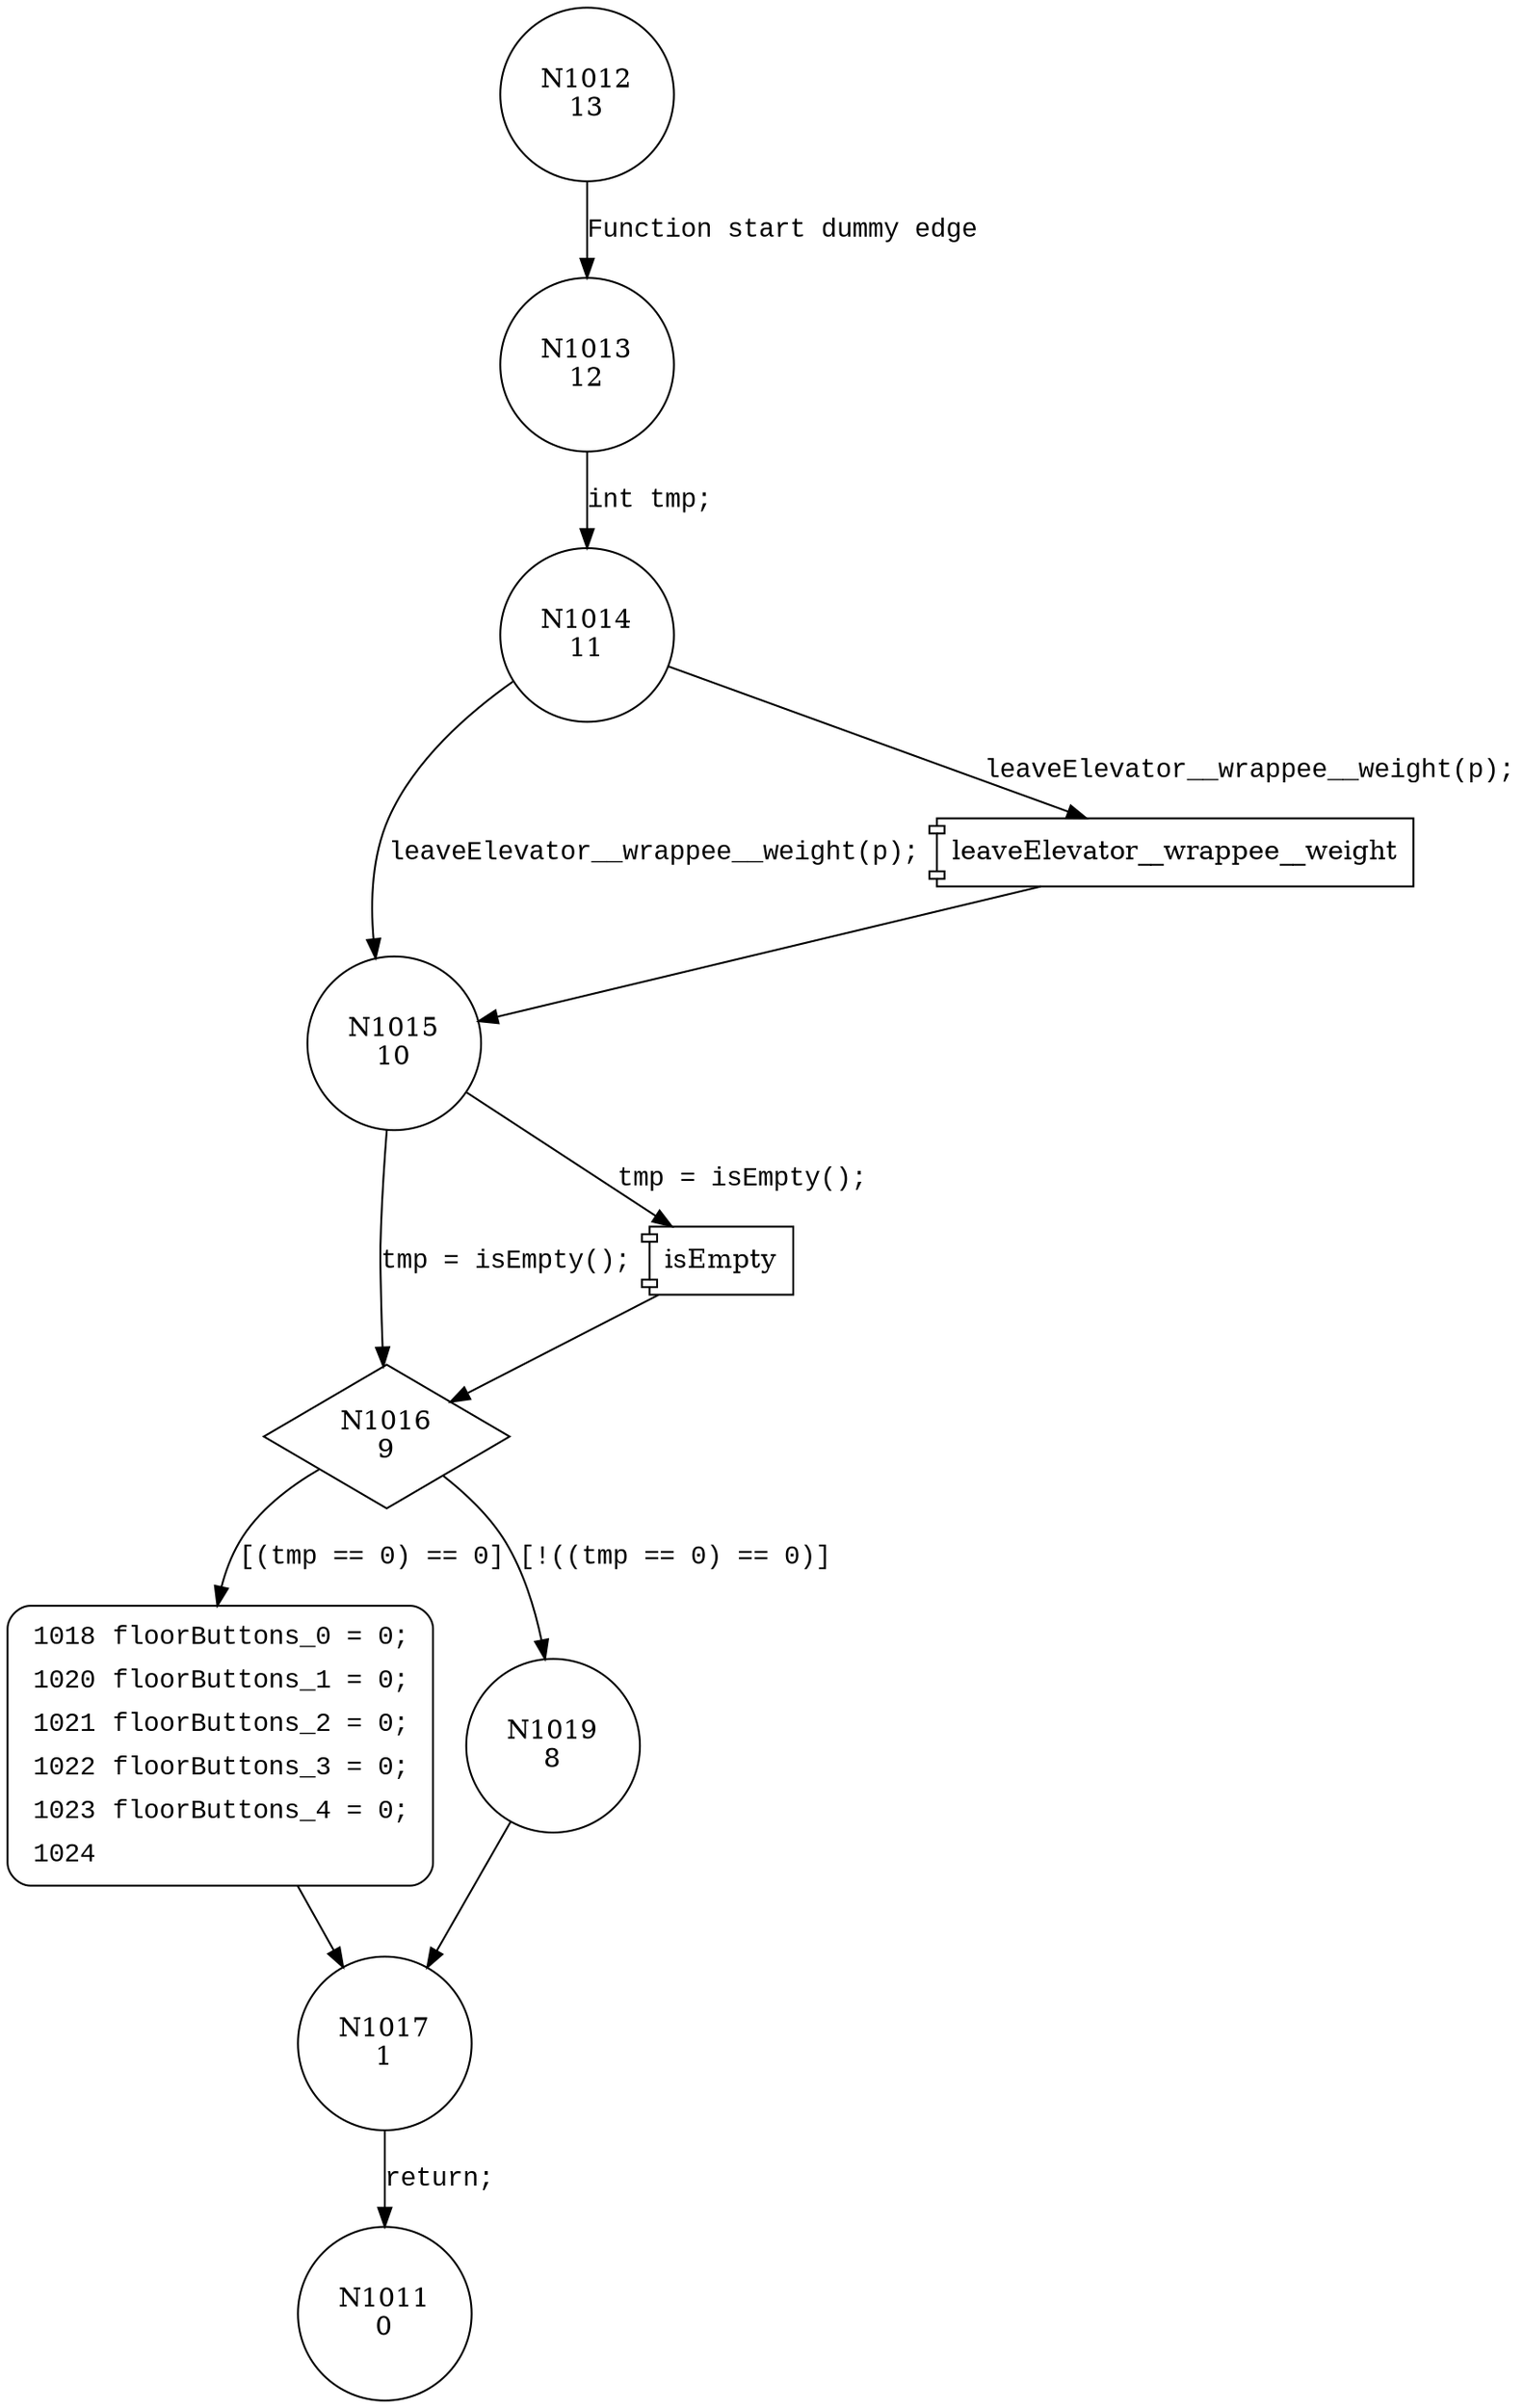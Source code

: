 digraph leaveElevator {
1012 [shape="circle" label="N1012\n13"]
1013 [shape="circle" label="N1013\n12"]
1014 [shape="circle" label="N1014\n11"]
1015 [shape="circle" label="N1015\n10"]
1016 [shape="diamond" label="N1016\n9"]
1018 [shape="circle" label="N1018\n7"]
1019 [shape="circle" label="N1019\n8"]
1017 [shape="circle" label="N1017\n1"]
1011 [shape="circle" label="N1011\n0"]
1018 [style="filled,bold" penwidth="1" fillcolor="white" fontname="Courier New" shape="Mrecord" label=<<table border="0" cellborder="0" cellpadding="3" bgcolor="white"><tr><td align="right">1018</td><td align="left">floorButtons_0 = 0;</td></tr><tr><td align="right">1020</td><td align="left">floorButtons_1 = 0;</td></tr><tr><td align="right">1021</td><td align="left">floorButtons_2 = 0;</td></tr><tr><td align="right">1022</td><td align="left">floorButtons_3 = 0;</td></tr><tr><td align="right">1023</td><td align="left">floorButtons_4 = 0;</td></tr><tr><td align="right">1024</td><td align="left"></td></tr></table>>]
1018 -> 1017[label=""]
1012 -> 1013 [label="Function start dummy edge" fontname="Courier New"]
100150 [shape="component" label="leaveElevator__wrappee__weight"]
1014 -> 100150 [label="leaveElevator__wrappee__weight(p);" fontname="Courier New"]
100150 -> 1015 [label="" fontname="Courier New"]
1014 -> 1015 [label="leaveElevator__wrappee__weight(p);" fontname="Courier New"]
100151 [shape="component" label="isEmpty"]
1015 -> 100151 [label="tmp = isEmpty();" fontname="Courier New"]
100151 -> 1016 [label="" fontname="Courier New"]
1015 -> 1016 [label="tmp = isEmpty();" fontname="Courier New"]
1016 -> 1018 [label="[(tmp == 0) == 0]" fontname="Courier New"]
1016 -> 1019 [label="[!((tmp == 0) == 0)]" fontname="Courier New"]
1017 -> 1011 [label="return;" fontname="Courier New"]
1013 -> 1014 [label="int tmp;" fontname="Courier New"]
1019 -> 1017 [label="" fontname="Courier New"]
}